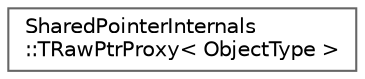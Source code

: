 digraph "Graphical Class Hierarchy"
{
 // INTERACTIVE_SVG=YES
 // LATEX_PDF_SIZE
  bgcolor="transparent";
  edge [fontname=Helvetica,fontsize=10,labelfontname=Helvetica,labelfontsize=10];
  node [fontname=Helvetica,fontsize=10,shape=box,height=0.2,width=0.4];
  rankdir="LR";
  Node0 [id="Node000000",label="SharedPointerInternals\l::TRawPtrProxy\< ObjectType \>",height=0.2,width=0.4,color="grey40", fillcolor="white", style="filled",URL="$d4/d80/structSharedPointerInternals_1_1TRawPtrProxy.html",tooltip="Proxy structure for implicitly converting raw pointers to shared/weak pointers."];
}
